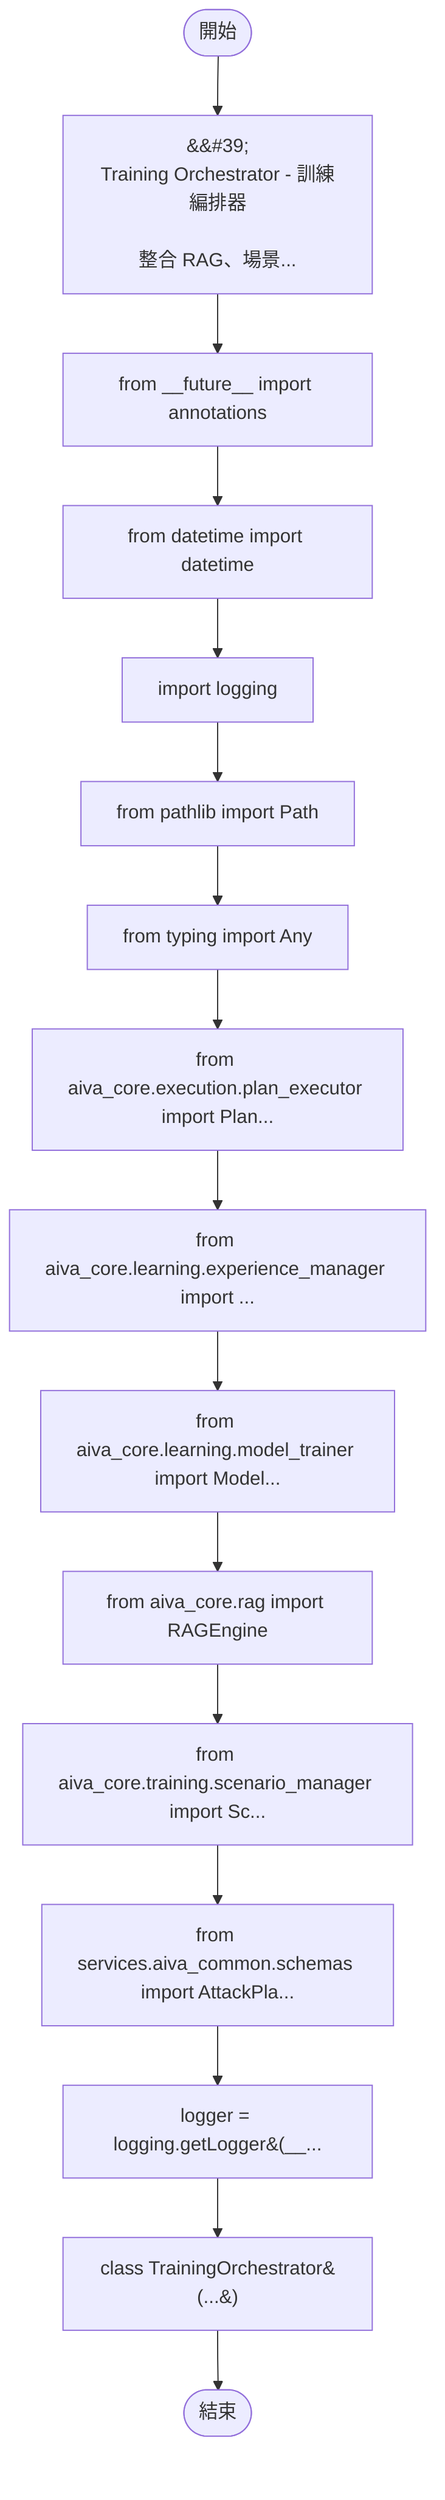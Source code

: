 flowchart TB
    n1([開始])
    n2([結束])
    n3[&amp;&#35;39;\nTraining Orchestrator - 訓練編排器\n\n整合 RAG、場景...]
    n4[from __future__ import annotations]
    n5[from datetime import datetime]
    n6[import logging]
    n7[from pathlib import Path]
    n8[from typing import Any]
    n9[from aiva_core.execution.plan_executor import Plan...]
    n10[from aiva_core.learning.experience_manager import ...]
    n11[from aiva_core.learning.model_trainer import Model...]
    n12[from aiva_core.rag import RAGEngine]
    n13[from aiva_core.training.scenario_manager import Sc...]
    n14[from services.aiva_common.schemas import AttackPla...]
    n15[logger = logging.getLogger&#40;__...]
    n16[class TrainingOrchestrator&#40;...&#41;]
    n1 --> n3
    n3 --> n4
    n4 --> n5
    n5 --> n6
    n6 --> n7
    n7 --> n8
    n8 --> n9
    n9 --> n10
    n10 --> n11
    n11 --> n12
    n12 --> n13
    n13 --> n14
    n14 --> n15
    n15 --> n16
    n16 --> n2